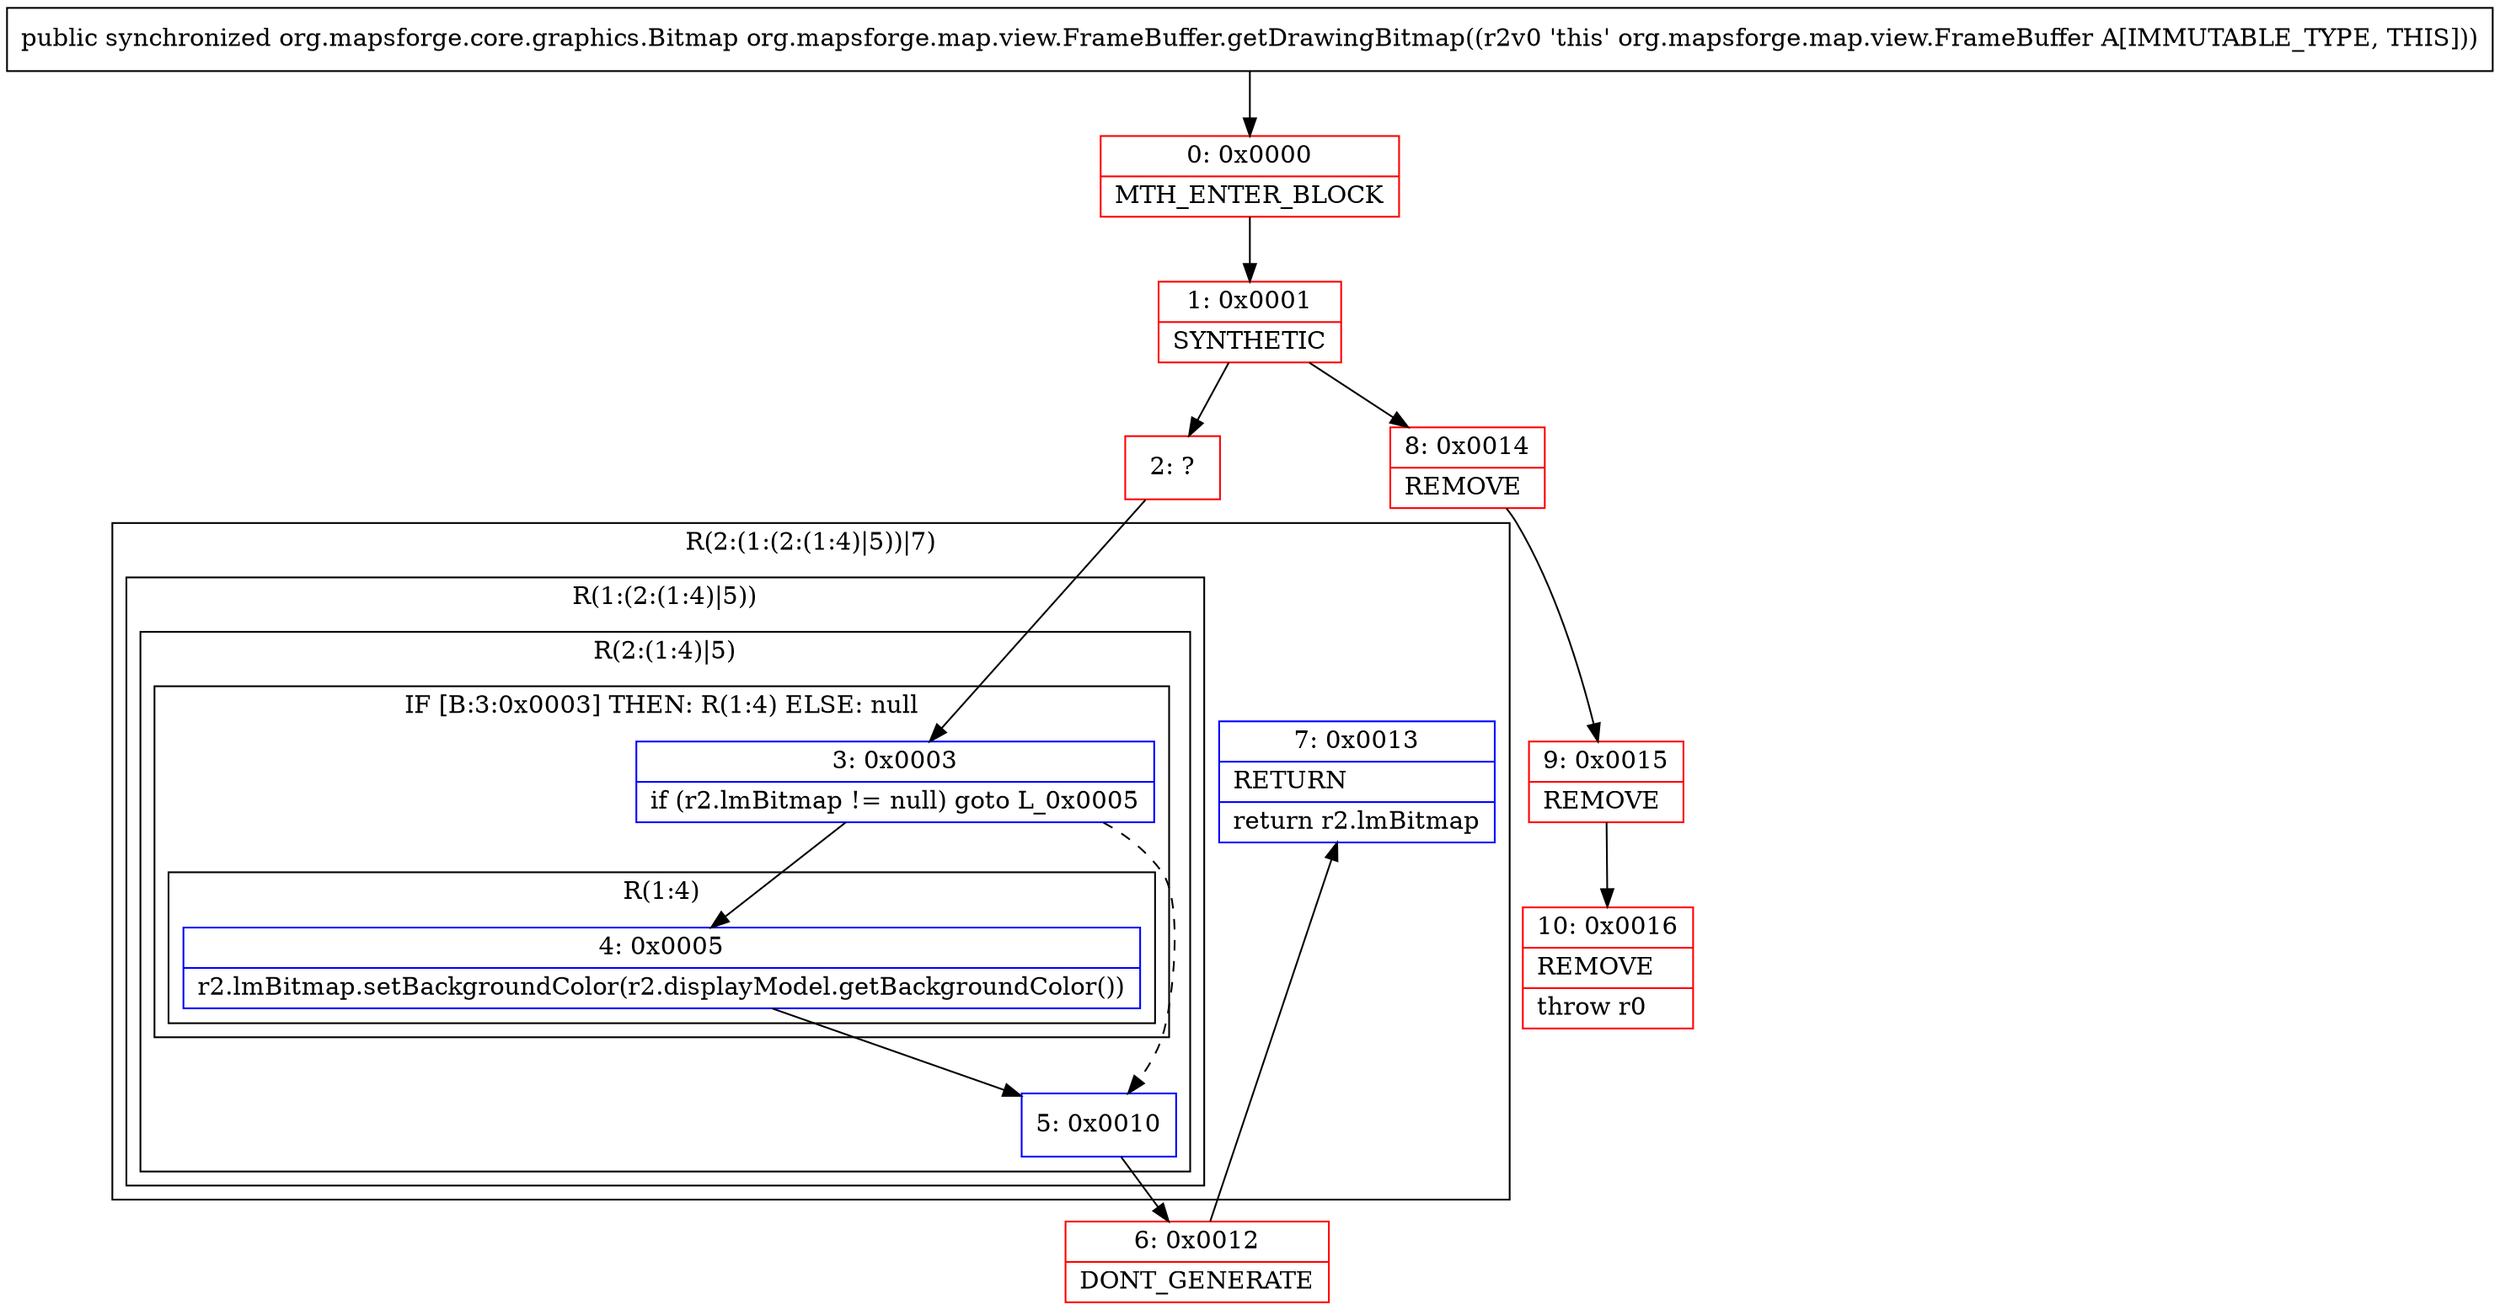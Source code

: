 digraph "CFG fororg.mapsforge.map.view.FrameBuffer.getDrawingBitmap()Lorg\/mapsforge\/core\/graphics\/Bitmap;" {
subgraph cluster_Region_8494415 {
label = "R(2:(1:(2:(1:4)|5))|7)";
node [shape=record,color=blue];
subgraph cluster_Region_248088211 {
label = "R(1:(2:(1:4)|5))";
node [shape=record,color=blue];
subgraph cluster_Region_2035113493 {
label = "R(2:(1:4)|5)";
node [shape=record,color=blue];
subgraph cluster_IfRegion_1606150505 {
label = "IF [B:3:0x0003] THEN: R(1:4) ELSE: null";
node [shape=record,color=blue];
Node_3 [shape=record,label="{3\:\ 0x0003|if (r2.lmBitmap != null) goto L_0x0005\l}"];
subgraph cluster_Region_1398565940 {
label = "R(1:4)";
node [shape=record,color=blue];
Node_4 [shape=record,label="{4\:\ 0x0005|r2.lmBitmap.setBackgroundColor(r2.displayModel.getBackgroundColor())\l}"];
}
}
Node_5 [shape=record,label="{5\:\ 0x0010}"];
}
}
Node_7 [shape=record,label="{7\:\ 0x0013|RETURN\l|return r2.lmBitmap\l}"];
}
Node_0 [shape=record,color=red,label="{0\:\ 0x0000|MTH_ENTER_BLOCK\l}"];
Node_1 [shape=record,color=red,label="{1\:\ 0x0001|SYNTHETIC\l}"];
Node_2 [shape=record,color=red,label="{2\:\ ?}"];
Node_6 [shape=record,color=red,label="{6\:\ 0x0012|DONT_GENERATE\l}"];
Node_8 [shape=record,color=red,label="{8\:\ 0x0014|REMOVE\l}"];
Node_9 [shape=record,color=red,label="{9\:\ 0x0015|REMOVE\l}"];
Node_10 [shape=record,color=red,label="{10\:\ 0x0016|REMOVE\l|throw r0\l}"];
MethodNode[shape=record,label="{public synchronized org.mapsforge.core.graphics.Bitmap org.mapsforge.map.view.FrameBuffer.getDrawingBitmap((r2v0 'this' org.mapsforge.map.view.FrameBuffer A[IMMUTABLE_TYPE, THIS])) }"];
MethodNode -> Node_0;
Node_3 -> Node_4;
Node_3 -> Node_5[style=dashed];
Node_4 -> Node_5;
Node_5 -> Node_6;
Node_0 -> Node_1;
Node_1 -> Node_2;
Node_1 -> Node_8;
Node_2 -> Node_3;
Node_6 -> Node_7;
Node_8 -> Node_9;
Node_9 -> Node_10;
}


